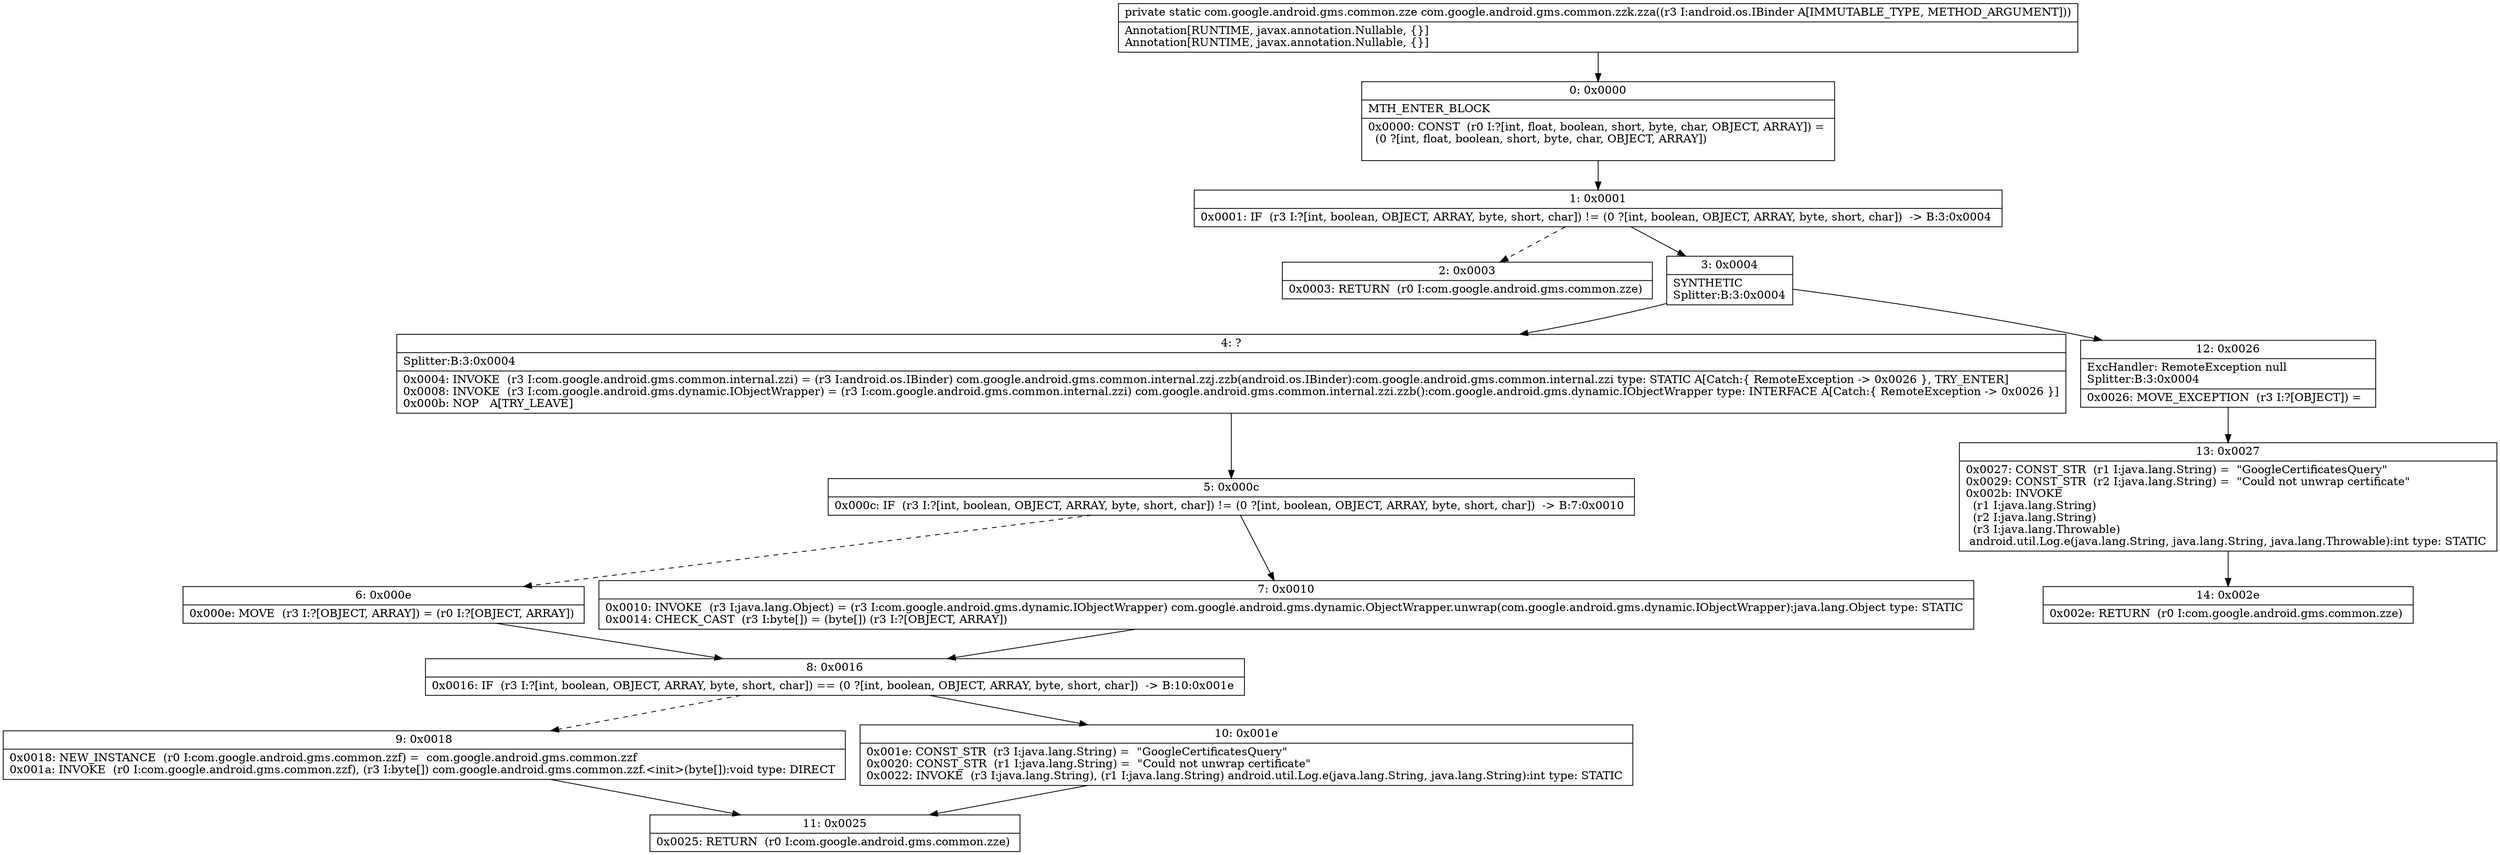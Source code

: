 digraph "CFG forcom.google.android.gms.common.zzk.zza(Landroid\/os\/IBinder;)Lcom\/google\/android\/gms\/common\/zze;" {
Node_0 [shape=record,label="{0\:\ 0x0000|MTH_ENTER_BLOCK\l|0x0000: CONST  (r0 I:?[int, float, boolean, short, byte, char, OBJECT, ARRAY]) = \l  (0 ?[int, float, boolean, short, byte, char, OBJECT, ARRAY])\l \l}"];
Node_1 [shape=record,label="{1\:\ 0x0001|0x0001: IF  (r3 I:?[int, boolean, OBJECT, ARRAY, byte, short, char]) != (0 ?[int, boolean, OBJECT, ARRAY, byte, short, char])  \-\> B:3:0x0004 \l}"];
Node_2 [shape=record,label="{2\:\ 0x0003|0x0003: RETURN  (r0 I:com.google.android.gms.common.zze) \l}"];
Node_3 [shape=record,label="{3\:\ 0x0004|SYNTHETIC\lSplitter:B:3:0x0004\l}"];
Node_4 [shape=record,label="{4\:\ ?|Splitter:B:3:0x0004\l|0x0004: INVOKE  (r3 I:com.google.android.gms.common.internal.zzi) = (r3 I:android.os.IBinder) com.google.android.gms.common.internal.zzj.zzb(android.os.IBinder):com.google.android.gms.common.internal.zzi type: STATIC A[Catch:\{ RemoteException \-\> 0x0026 \}, TRY_ENTER]\l0x0008: INVOKE  (r3 I:com.google.android.gms.dynamic.IObjectWrapper) = (r3 I:com.google.android.gms.common.internal.zzi) com.google.android.gms.common.internal.zzi.zzb():com.google.android.gms.dynamic.IObjectWrapper type: INTERFACE A[Catch:\{ RemoteException \-\> 0x0026 \}]\l0x000b: NOP   A[TRY_LEAVE]\l}"];
Node_5 [shape=record,label="{5\:\ 0x000c|0x000c: IF  (r3 I:?[int, boolean, OBJECT, ARRAY, byte, short, char]) != (0 ?[int, boolean, OBJECT, ARRAY, byte, short, char])  \-\> B:7:0x0010 \l}"];
Node_6 [shape=record,label="{6\:\ 0x000e|0x000e: MOVE  (r3 I:?[OBJECT, ARRAY]) = (r0 I:?[OBJECT, ARRAY]) \l}"];
Node_7 [shape=record,label="{7\:\ 0x0010|0x0010: INVOKE  (r3 I:java.lang.Object) = (r3 I:com.google.android.gms.dynamic.IObjectWrapper) com.google.android.gms.dynamic.ObjectWrapper.unwrap(com.google.android.gms.dynamic.IObjectWrapper):java.lang.Object type: STATIC \l0x0014: CHECK_CAST  (r3 I:byte[]) = (byte[]) (r3 I:?[OBJECT, ARRAY]) \l}"];
Node_8 [shape=record,label="{8\:\ 0x0016|0x0016: IF  (r3 I:?[int, boolean, OBJECT, ARRAY, byte, short, char]) == (0 ?[int, boolean, OBJECT, ARRAY, byte, short, char])  \-\> B:10:0x001e \l}"];
Node_9 [shape=record,label="{9\:\ 0x0018|0x0018: NEW_INSTANCE  (r0 I:com.google.android.gms.common.zzf) =  com.google.android.gms.common.zzf \l0x001a: INVOKE  (r0 I:com.google.android.gms.common.zzf), (r3 I:byte[]) com.google.android.gms.common.zzf.\<init\>(byte[]):void type: DIRECT \l}"];
Node_10 [shape=record,label="{10\:\ 0x001e|0x001e: CONST_STR  (r3 I:java.lang.String) =  \"GoogleCertificatesQuery\" \l0x0020: CONST_STR  (r1 I:java.lang.String) =  \"Could not unwrap certificate\" \l0x0022: INVOKE  (r3 I:java.lang.String), (r1 I:java.lang.String) android.util.Log.e(java.lang.String, java.lang.String):int type: STATIC \l}"];
Node_11 [shape=record,label="{11\:\ 0x0025|0x0025: RETURN  (r0 I:com.google.android.gms.common.zze) \l}"];
Node_12 [shape=record,label="{12\:\ 0x0026|ExcHandler: RemoteException null\lSplitter:B:3:0x0004\l|0x0026: MOVE_EXCEPTION  (r3 I:?[OBJECT]) =  \l}"];
Node_13 [shape=record,label="{13\:\ 0x0027|0x0027: CONST_STR  (r1 I:java.lang.String) =  \"GoogleCertificatesQuery\" \l0x0029: CONST_STR  (r2 I:java.lang.String) =  \"Could not unwrap certificate\" \l0x002b: INVOKE  \l  (r1 I:java.lang.String)\l  (r2 I:java.lang.String)\l  (r3 I:java.lang.Throwable)\l android.util.Log.e(java.lang.String, java.lang.String, java.lang.Throwable):int type: STATIC \l}"];
Node_14 [shape=record,label="{14\:\ 0x002e|0x002e: RETURN  (r0 I:com.google.android.gms.common.zze) \l}"];
MethodNode[shape=record,label="{private static com.google.android.gms.common.zze com.google.android.gms.common.zzk.zza((r3 I:android.os.IBinder A[IMMUTABLE_TYPE, METHOD_ARGUMENT]))  | Annotation[RUNTIME, javax.annotation.Nullable, \{\}]\lAnnotation[RUNTIME, javax.annotation.Nullable, \{\}]\l}"];
MethodNode -> Node_0;
Node_0 -> Node_1;
Node_1 -> Node_2[style=dashed];
Node_1 -> Node_3;
Node_3 -> Node_4;
Node_3 -> Node_12;
Node_4 -> Node_5;
Node_5 -> Node_6[style=dashed];
Node_5 -> Node_7;
Node_6 -> Node_8;
Node_7 -> Node_8;
Node_8 -> Node_9[style=dashed];
Node_8 -> Node_10;
Node_9 -> Node_11;
Node_10 -> Node_11;
Node_12 -> Node_13;
Node_13 -> Node_14;
}

